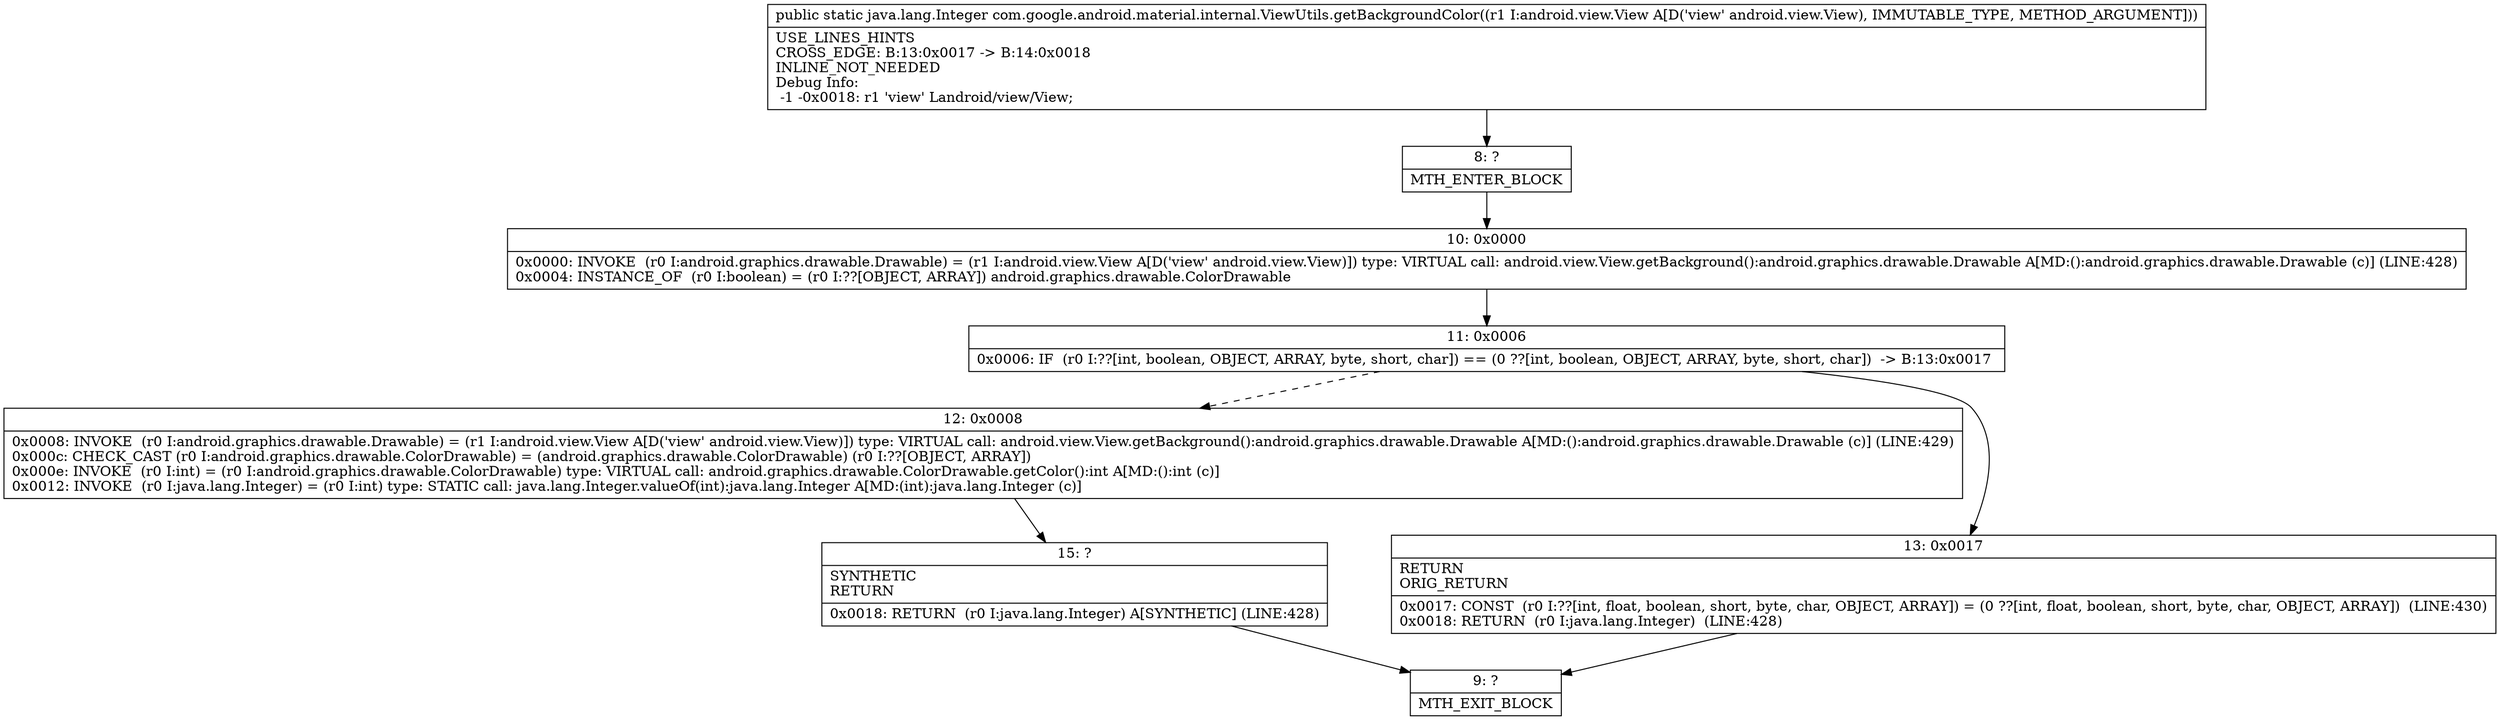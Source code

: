 digraph "CFG forcom.google.android.material.internal.ViewUtils.getBackgroundColor(Landroid\/view\/View;)Ljava\/lang\/Integer;" {
Node_8 [shape=record,label="{8\:\ ?|MTH_ENTER_BLOCK\l}"];
Node_10 [shape=record,label="{10\:\ 0x0000|0x0000: INVOKE  (r0 I:android.graphics.drawable.Drawable) = (r1 I:android.view.View A[D('view' android.view.View)]) type: VIRTUAL call: android.view.View.getBackground():android.graphics.drawable.Drawable A[MD:():android.graphics.drawable.Drawable (c)] (LINE:428)\l0x0004: INSTANCE_OF  (r0 I:boolean) = (r0 I:??[OBJECT, ARRAY]) android.graphics.drawable.ColorDrawable \l}"];
Node_11 [shape=record,label="{11\:\ 0x0006|0x0006: IF  (r0 I:??[int, boolean, OBJECT, ARRAY, byte, short, char]) == (0 ??[int, boolean, OBJECT, ARRAY, byte, short, char])  \-\> B:13:0x0017 \l}"];
Node_12 [shape=record,label="{12\:\ 0x0008|0x0008: INVOKE  (r0 I:android.graphics.drawable.Drawable) = (r1 I:android.view.View A[D('view' android.view.View)]) type: VIRTUAL call: android.view.View.getBackground():android.graphics.drawable.Drawable A[MD:():android.graphics.drawable.Drawable (c)] (LINE:429)\l0x000c: CHECK_CAST (r0 I:android.graphics.drawable.ColorDrawable) = (android.graphics.drawable.ColorDrawable) (r0 I:??[OBJECT, ARRAY]) \l0x000e: INVOKE  (r0 I:int) = (r0 I:android.graphics.drawable.ColorDrawable) type: VIRTUAL call: android.graphics.drawable.ColorDrawable.getColor():int A[MD:():int (c)]\l0x0012: INVOKE  (r0 I:java.lang.Integer) = (r0 I:int) type: STATIC call: java.lang.Integer.valueOf(int):java.lang.Integer A[MD:(int):java.lang.Integer (c)]\l}"];
Node_15 [shape=record,label="{15\:\ ?|SYNTHETIC\lRETURN\l|0x0018: RETURN  (r0 I:java.lang.Integer) A[SYNTHETIC] (LINE:428)\l}"];
Node_9 [shape=record,label="{9\:\ ?|MTH_EXIT_BLOCK\l}"];
Node_13 [shape=record,label="{13\:\ 0x0017|RETURN\lORIG_RETURN\l|0x0017: CONST  (r0 I:??[int, float, boolean, short, byte, char, OBJECT, ARRAY]) = (0 ??[int, float, boolean, short, byte, char, OBJECT, ARRAY])  (LINE:430)\l0x0018: RETURN  (r0 I:java.lang.Integer)  (LINE:428)\l}"];
MethodNode[shape=record,label="{public static java.lang.Integer com.google.android.material.internal.ViewUtils.getBackgroundColor((r1 I:android.view.View A[D('view' android.view.View), IMMUTABLE_TYPE, METHOD_ARGUMENT]))  | USE_LINES_HINTS\lCROSS_EDGE: B:13:0x0017 \-\> B:14:0x0018\lINLINE_NOT_NEEDED\lDebug Info:\l  \-1 \-0x0018: r1 'view' Landroid\/view\/View;\l}"];
MethodNode -> Node_8;Node_8 -> Node_10;
Node_10 -> Node_11;
Node_11 -> Node_12[style=dashed];
Node_11 -> Node_13;
Node_12 -> Node_15;
Node_15 -> Node_9;
Node_13 -> Node_9;
}

